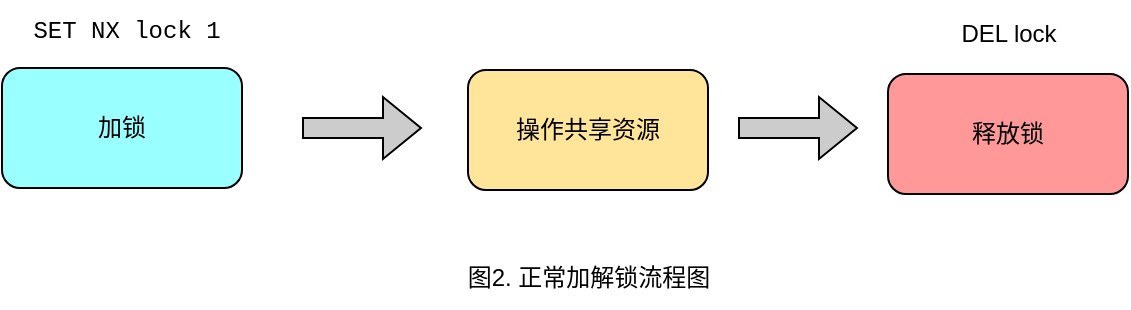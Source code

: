<mxfile version="20.3.0" type="device"><diagram id="cGU4zK-neMJe8L-4d7P3" name="第 1 页"><mxGraphModel dx="1426" dy="905" grid="1" gridSize="10" guides="1" tooltips="1" connect="1" arrows="1" fold="1" page="1" pageScale="1" pageWidth="827" pageHeight="1169" math="0" shadow="0"><root><mxCell id="0"/><mxCell id="1" parent="0"/><mxCell id="n_wUM4Ng-qzW4aUmxpBX-1" value="加锁" style="rounded=1;whiteSpace=wrap;html=1;fillColor=#99FFFF;" vertex="1" parent="1"><mxGeometry x="130" y="210" width="120" height="60" as="geometry"/></mxCell><mxCell id="n_wUM4Ng-qzW4aUmxpBX-2" value="" style="shape=flexArrow;endArrow=classic;html=1;rounded=0;fillColor=#CCCCCC;" edge="1" parent="1"><mxGeometry width="50" height="50" relative="1" as="geometry"><mxPoint x="280" y="240" as="sourcePoint"/><mxPoint x="340" y="240" as="targetPoint"/></mxGeometry></mxCell><mxCell id="n_wUM4Ng-qzW4aUmxpBX-3" value="操作共享资源" style="rounded=1;whiteSpace=wrap;html=1;fillColor=#FFE599;" vertex="1" parent="1"><mxGeometry x="363" y="211" width="120" height="60" as="geometry"/></mxCell><mxCell id="n_wUM4Ng-qzW4aUmxpBX-4" value="释放锁" style="rounded=1;whiteSpace=wrap;html=1;fillColor=#FF9999;" vertex="1" parent="1"><mxGeometry x="573" y="213" width="120" height="60" as="geometry"/></mxCell><mxCell id="n_wUM4Ng-qzW4aUmxpBX-5" value="" style="shape=flexArrow;endArrow=classic;html=1;rounded=0;fillColor=#CCCCCC;" edge="1" parent="1"><mxGeometry width="50" height="50" relative="1" as="geometry"><mxPoint x="498" y="240" as="sourcePoint"/><mxPoint x="558" y="240" as="targetPoint"/></mxGeometry></mxCell><mxCell id="n_wUM4Ng-qzW4aUmxpBX-6" value="&lt;div style=&quot;font-family: Menlo, Monaco, &amp;quot;Courier New&amp;quot;, monospace; line-height: 18px;&quot;&gt;&lt;span style=&quot;background-color: rgb(255, 255, 255);&quot;&gt;SET NX lock 1&lt;/span&gt;&lt;/div&gt;" style="text;html=1;align=center;verticalAlign=middle;resizable=0;points=[];autosize=1;strokeColor=none;fillColor=none;" vertex="1" parent="1"><mxGeometry x="132" y="176" width="120" height="30" as="geometry"/></mxCell><mxCell id="n_wUM4Ng-qzW4aUmxpBX-7" value="DEL lock" style="text;html=1;align=center;verticalAlign=middle;resizable=0;points=[];autosize=1;strokeColor=none;fillColor=none;" vertex="1" parent="1"><mxGeometry x="598" y="178" width="70" height="30" as="geometry"/></mxCell><mxCell id="n_wUM4Ng-qzW4aUmxpBX-8" value="&lt;font color=&quot;#000000&quot;&gt;图2. 正常加解锁流程图&lt;/font&gt;" style="text;html=1;align=center;verticalAlign=middle;resizable=0;points=[];autosize=1;strokeColor=none;fillColor=none;fontColor=#FF6666;" vertex="1" parent="1"><mxGeometry x="353" y="300" width="140" height="30" as="geometry"/></mxCell></root></mxGraphModel></diagram></mxfile>